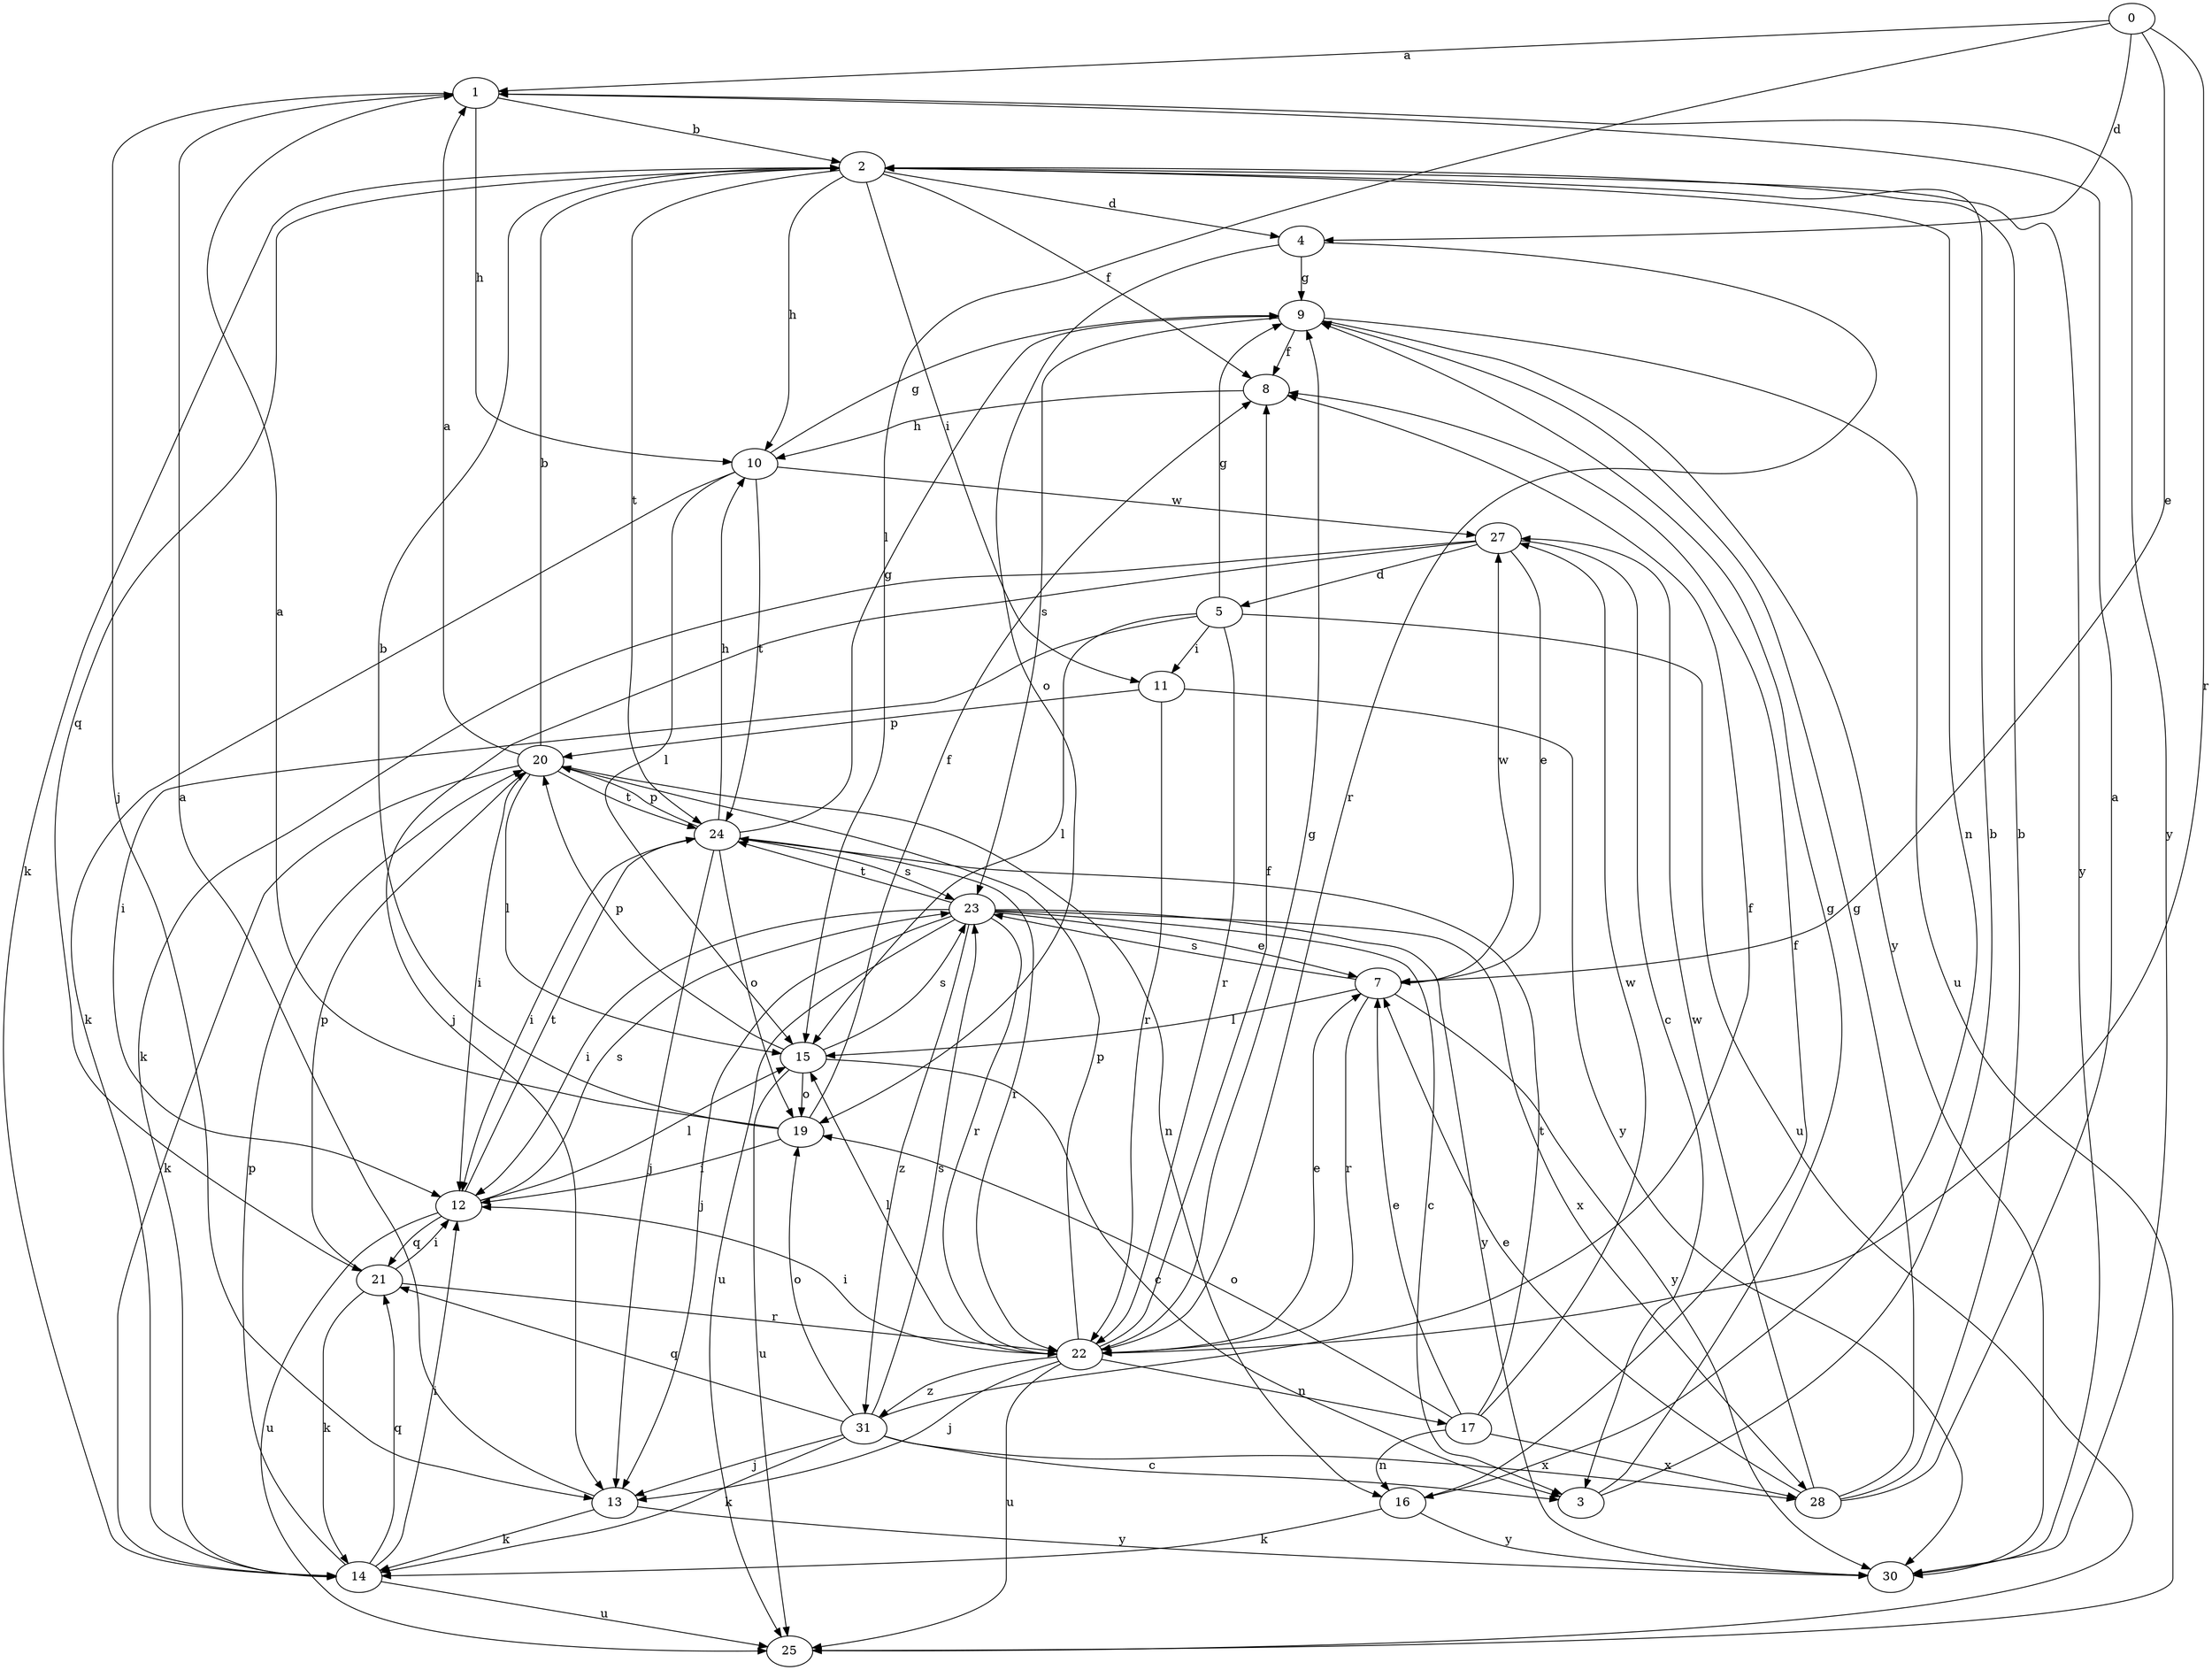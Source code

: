 strict digraph  {
0;
1;
2;
3;
4;
5;
7;
8;
9;
10;
11;
12;
13;
14;
15;
16;
17;
19;
20;
21;
22;
23;
24;
25;
27;
28;
30;
31;
0 -> 1  [label=a];
0 -> 4  [label=d];
0 -> 7  [label=e];
0 -> 15  [label=l];
0 -> 22  [label=r];
1 -> 2  [label=b];
1 -> 10  [label=h];
1 -> 13  [label=j];
1 -> 30  [label=y];
2 -> 4  [label=d];
2 -> 8  [label=f];
2 -> 10  [label=h];
2 -> 11  [label=i];
2 -> 14  [label=k];
2 -> 16  [label=n];
2 -> 21  [label=q];
2 -> 24  [label=t];
2 -> 30  [label=y];
3 -> 2  [label=b];
3 -> 9  [label=g];
4 -> 9  [label=g];
4 -> 19  [label=o];
4 -> 22  [label=r];
5 -> 9  [label=g];
5 -> 11  [label=i];
5 -> 12  [label=i];
5 -> 15  [label=l];
5 -> 22  [label=r];
5 -> 25  [label=u];
7 -> 15  [label=l];
7 -> 22  [label=r];
7 -> 23  [label=s];
7 -> 27  [label=w];
7 -> 30  [label=y];
8 -> 10  [label=h];
9 -> 8  [label=f];
9 -> 23  [label=s];
9 -> 25  [label=u];
9 -> 30  [label=y];
10 -> 9  [label=g];
10 -> 14  [label=k];
10 -> 15  [label=l];
10 -> 24  [label=t];
10 -> 27  [label=w];
11 -> 20  [label=p];
11 -> 22  [label=r];
11 -> 30  [label=y];
12 -> 15  [label=l];
12 -> 21  [label=q];
12 -> 23  [label=s];
12 -> 24  [label=t];
12 -> 25  [label=u];
13 -> 1  [label=a];
13 -> 14  [label=k];
13 -> 30  [label=y];
14 -> 12  [label=i];
14 -> 20  [label=p];
14 -> 21  [label=q];
14 -> 25  [label=u];
15 -> 3  [label=c];
15 -> 19  [label=o];
15 -> 20  [label=p];
15 -> 23  [label=s];
15 -> 25  [label=u];
16 -> 8  [label=f];
16 -> 14  [label=k];
16 -> 30  [label=y];
17 -> 7  [label=e];
17 -> 16  [label=n];
17 -> 19  [label=o];
17 -> 24  [label=t];
17 -> 27  [label=w];
17 -> 28  [label=x];
19 -> 1  [label=a];
19 -> 2  [label=b];
19 -> 8  [label=f];
19 -> 12  [label=i];
20 -> 1  [label=a];
20 -> 2  [label=b];
20 -> 12  [label=i];
20 -> 14  [label=k];
20 -> 15  [label=l];
20 -> 16  [label=n];
20 -> 24  [label=t];
21 -> 12  [label=i];
21 -> 14  [label=k];
21 -> 20  [label=p];
21 -> 22  [label=r];
22 -> 7  [label=e];
22 -> 8  [label=f];
22 -> 9  [label=g];
22 -> 12  [label=i];
22 -> 13  [label=j];
22 -> 15  [label=l];
22 -> 17  [label=n];
22 -> 20  [label=p];
22 -> 25  [label=u];
22 -> 31  [label=z];
23 -> 3  [label=c];
23 -> 7  [label=e];
23 -> 12  [label=i];
23 -> 13  [label=j];
23 -> 22  [label=r];
23 -> 24  [label=t];
23 -> 25  [label=u];
23 -> 28  [label=x];
23 -> 30  [label=y];
23 -> 31  [label=z];
24 -> 9  [label=g];
24 -> 10  [label=h];
24 -> 12  [label=i];
24 -> 13  [label=j];
24 -> 19  [label=o];
24 -> 20  [label=p];
24 -> 22  [label=r];
24 -> 23  [label=s];
27 -> 3  [label=c];
27 -> 5  [label=d];
27 -> 7  [label=e];
27 -> 13  [label=j];
27 -> 14  [label=k];
28 -> 1  [label=a];
28 -> 2  [label=b];
28 -> 7  [label=e];
28 -> 9  [label=g];
28 -> 27  [label=w];
31 -> 3  [label=c];
31 -> 8  [label=f];
31 -> 13  [label=j];
31 -> 14  [label=k];
31 -> 19  [label=o];
31 -> 21  [label=q];
31 -> 23  [label=s];
31 -> 28  [label=x];
}
